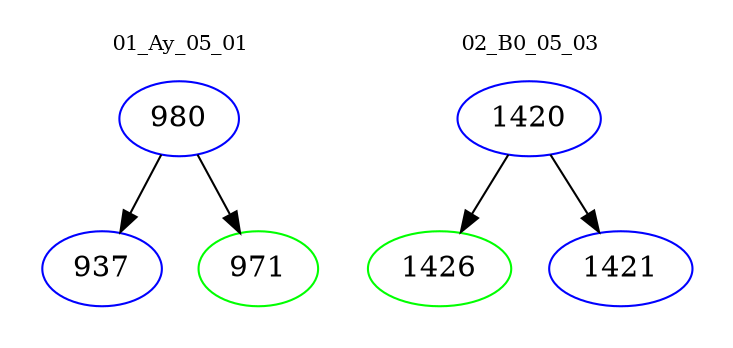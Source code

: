 digraph{
subgraph cluster_0 {
color = white
label = "01_Ay_05_01";
fontsize=10;
T0_980 [label="980", color="blue"]
T0_980 -> T0_937 [color="black"]
T0_937 [label="937", color="blue"]
T0_980 -> T0_971 [color="black"]
T0_971 [label="971", color="green"]
}
subgraph cluster_1 {
color = white
label = "02_B0_05_03";
fontsize=10;
T1_1420 [label="1420", color="blue"]
T1_1420 -> T1_1426 [color="black"]
T1_1426 [label="1426", color="green"]
T1_1420 -> T1_1421 [color="black"]
T1_1421 [label="1421", color="blue"]
}
}
